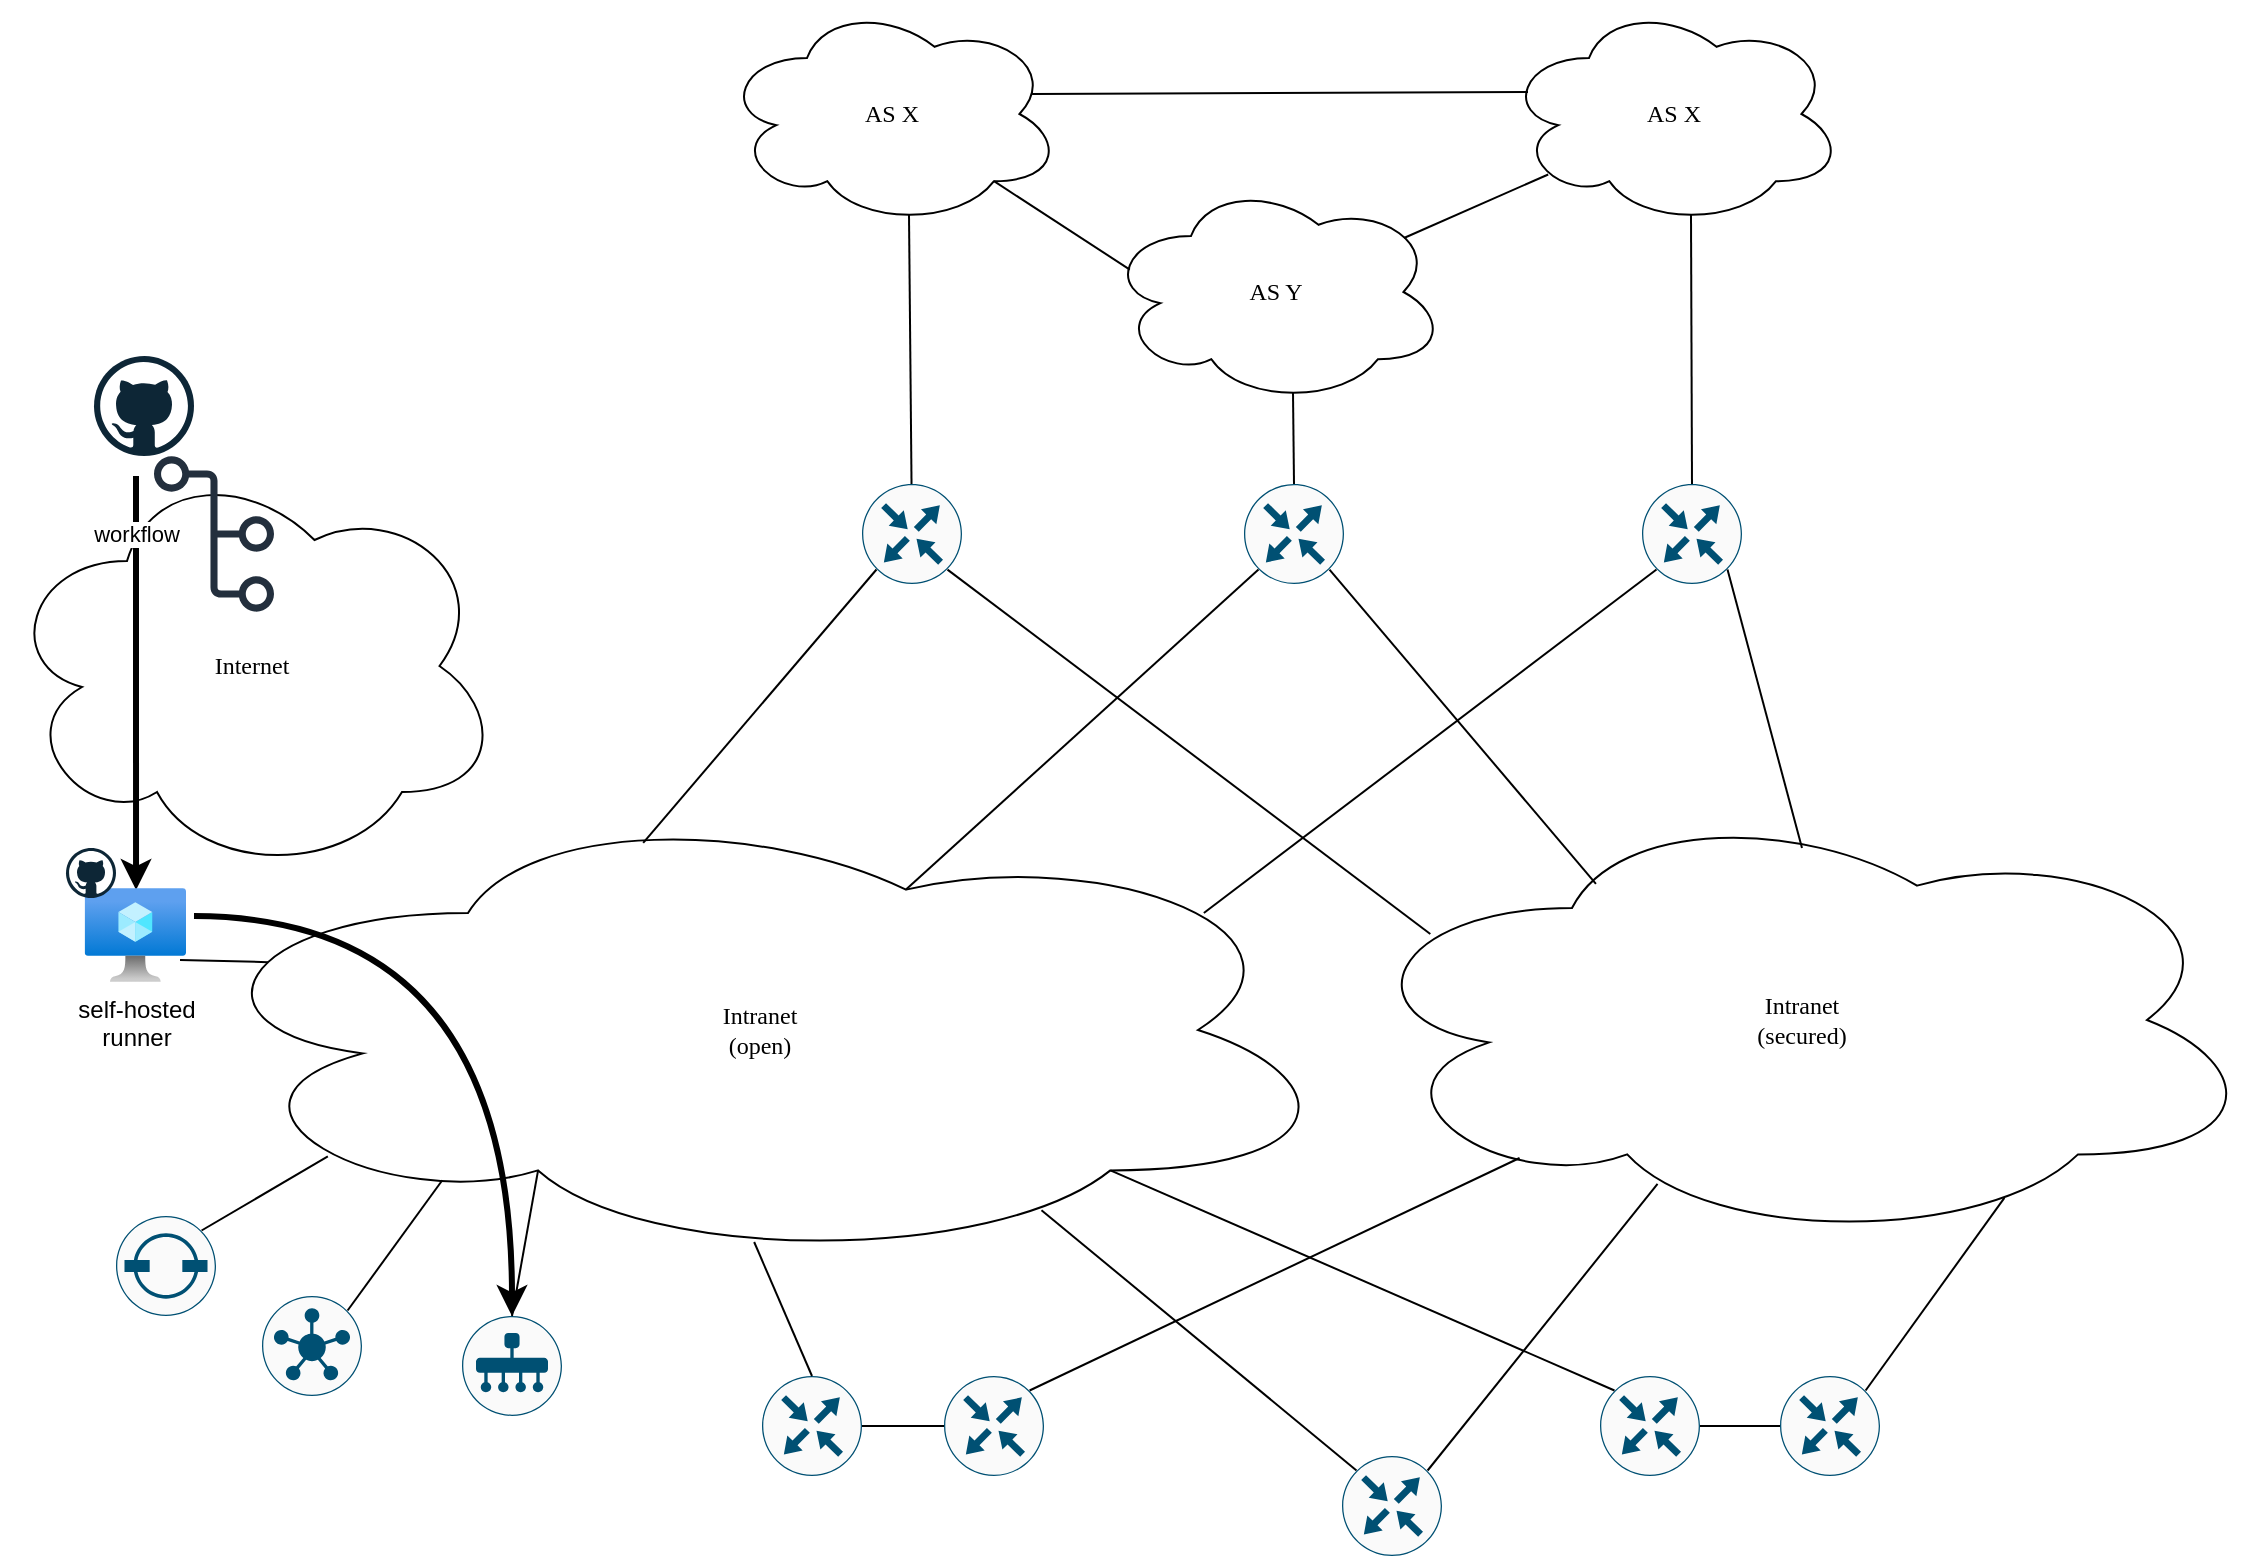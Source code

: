 <mxfile version="26.2.2">
  <diagram name="Strona-1" id="TAWg3cv4MUI7SG6aaTCA">
    <mxGraphModel dx="2068" dy="1201" grid="1" gridSize="10" guides="1" tooltips="1" connect="1" arrows="1" fold="1" page="1" pageScale="1" pageWidth="827" pageHeight="1169" math="0" shadow="0">
      <root>
        <mxCell id="0" />
        <mxCell id="1" parent="0" />
        <mxCell id="b8mOVBxSiegJ0ctqpOjZ-24" value="Internet" style="ellipse;shape=cloud;whiteSpace=wrap;html=1;labelBackgroundColor=none;align=center;verticalAlign=middle;fontFamily=Lucida Console;" parent="1" vertex="1">
          <mxGeometry x="90" y="299" width="250" height="210" as="geometry" />
        </mxCell>
        <mxCell id="b8mOVBxSiegJ0ctqpOjZ-13" value="Intranet&lt;div&gt;(open)&lt;/div&gt;" style="ellipse;shape=cloud;whiteSpace=wrap;html=1;labelBackgroundColor=none;fontFamily=Lucida Console;" parent="1" vertex="1">
          <mxGeometry x="177" y="469" width="584" height="234" as="geometry" />
        </mxCell>
        <mxCell id="b8mOVBxSiegJ0ctqpOjZ-1" value="" style="sketch=0;points=[[0.5,0,0],[1,0.5,0],[0.5,1,0],[0,0.5,0],[0.145,0.145,0],[0.856,0.145,0],[0.855,0.856,0],[0.145,0.855,0]];verticalLabelPosition=bottom;html=1;verticalAlign=top;aspect=fixed;align=center;pointerEvents=1;shape=mxgraph.cisco19.rect;prIcon=vmanage;fillColor=#FAFAFA;strokeColor=#005073;" parent="1" vertex="1">
          <mxGeometry x="320" y="729" width="50" height="50" as="geometry" />
        </mxCell>
        <mxCell id="b8mOVBxSiegJ0ctqpOjZ-2" value="" style="sketch=0;points=[[0.5,0,0],[1,0.5,0],[0.5,1,0],[0,0.5,0],[0.145,0.145,0],[0.856,0.145,0],[0.855,0.856,0],[0.145,0.855,0]];verticalLabelPosition=bottom;html=1;verticalAlign=top;aspect=fixed;align=center;pointerEvents=1;shape=mxgraph.cisco19.rect;prIcon=vsmart;fillColor=#FAFAFA;strokeColor=#005073;" parent="1" vertex="1">
          <mxGeometry x="220" y="719" width="50" height="50" as="geometry" />
        </mxCell>
        <mxCell id="b8mOVBxSiegJ0ctqpOjZ-3" value="" style="sketch=0;points=[[0.5,0,0],[1,0.5,0],[0.5,1,0],[0,0.5,0],[0.145,0.145,0],[0.856,0.145,0],[0.855,0.856,0],[0.145,0.855,0]];verticalLabelPosition=bottom;html=1;verticalAlign=top;aspect=fixed;align=center;pointerEvents=1;shape=mxgraph.cisco19.rect;prIcon=vbond;fillColor=#FAFAFA;strokeColor=#005073;" parent="1" vertex="1">
          <mxGeometry x="147" y="679" width="50" height="50" as="geometry" />
        </mxCell>
        <mxCell id="b8mOVBxSiegJ0ctqpOjZ-6" value="" style="sketch=0;outlineConnect=0;fontColor=#232F3E;gradientColor=none;fillColor=#232F3D;strokeColor=none;dashed=0;verticalLabelPosition=bottom;verticalAlign=top;align=center;html=1;fontSize=12;fontStyle=0;aspect=fixed;pointerEvents=1;shape=mxgraph.aws4.git_repository;" parent="1" vertex="1">
          <mxGeometry x="166" y="299" width="60" height="78" as="geometry" />
        </mxCell>
        <mxCell id="b8mOVBxSiegJ0ctqpOjZ-9" value="" style="dashed=0;outlineConnect=0;html=1;align=center;labelPosition=center;verticalLabelPosition=bottom;verticalAlign=top;shape=mxgraph.weblogos.github" parent="1" vertex="1">
          <mxGeometry x="136" y="249" width="50" height="50" as="geometry" />
        </mxCell>
        <mxCell id="b8mOVBxSiegJ0ctqpOjZ-12" value="" style="endArrow=classic;html=1;rounded=0;strokeWidth=3;entryX=0.507;entryY=0.021;entryDx=0;entryDy=0;entryPerimeter=0;" parent="1" target="b8mOVBxSiegJ0ctqpOjZ-22" edge="1">
          <mxGeometry width="50" height="50" relative="1" as="geometry">
            <mxPoint x="157" y="309" as="sourcePoint" />
            <mxPoint x="160" y="499" as="targetPoint" />
          </mxGeometry>
        </mxCell>
        <mxCell id="b8mOVBxSiegJ0ctqpOjZ-27" value="workflow" style="edgeLabel;html=1;align=center;verticalAlign=middle;resizable=0;points=[];" parent="b8mOVBxSiegJ0ctqpOjZ-12" vertex="1" connectable="0">
          <mxGeometry x="-0.188" y="1" relative="1" as="geometry">
            <mxPoint x="-1" y="-55" as="offset" />
          </mxGeometry>
        </mxCell>
        <mxCell id="b8mOVBxSiegJ0ctqpOjZ-15" value="" style="sketch=0;points=[[0.5,0,0],[1,0.5,0],[0.5,1,0],[0,0.5,0],[0.145,0.145,0],[0.856,0.145,0],[0.855,0.856,0],[0.145,0.855,0]];verticalLabelPosition=bottom;html=1;verticalAlign=top;aspect=fixed;align=center;pointerEvents=1;shape=mxgraph.cisco19.rect;prIcon=router;fillColor=#FAFAFA;strokeColor=#005073;" parent="1" vertex="1">
          <mxGeometry x="470" y="759" width="50" height="50" as="geometry" />
        </mxCell>
        <mxCell id="b8mOVBxSiegJ0ctqpOjZ-16" value="" style="sketch=0;points=[[0.5,0,0],[1,0.5,0],[0.5,1,0],[0,0.5,0],[0.145,0.145,0],[0.856,0.145,0],[0.855,0.856,0],[0.145,0.855,0]];verticalLabelPosition=bottom;html=1;verticalAlign=top;aspect=fixed;align=center;pointerEvents=1;shape=mxgraph.cisco19.rect;prIcon=router;fillColor=#FAFAFA;strokeColor=#005073;" parent="1" vertex="1">
          <mxGeometry x="561" y="759" width="50" height="50" as="geometry" />
        </mxCell>
        <mxCell id="b8mOVBxSiegJ0ctqpOjZ-17" value="" style="sketch=0;points=[[0.5,0,0],[1,0.5,0],[0.5,1,0],[0,0.5,0],[0.145,0.145,0],[0.856,0.145,0],[0.855,0.856,0],[0.145,0.855,0]];verticalLabelPosition=bottom;html=1;verticalAlign=top;aspect=fixed;align=center;pointerEvents=1;shape=mxgraph.cisco19.rect;prIcon=router;fillColor=#FAFAFA;strokeColor=#005073;" parent="1" vertex="1">
          <mxGeometry x="889" y="759" width="50" height="50" as="geometry" />
        </mxCell>
        <mxCell id="b8mOVBxSiegJ0ctqpOjZ-18" value="" style="sketch=0;points=[[0.5,0,0],[1,0.5,0],[0.5,1,0],[0,0.5,0],[0.145,0.145,0],[0.856,0.145,0],[0.855,0.856,0],[0.145,0.855,0]];verticalLabelPosition=bottom;html=1;verticalAlign=top;aspect=fixed;align=center;pointerEvents=1;shape=mxgraph.cisco19.rect;prIcon=router;fillColor=#FAFAFA;strokeColor=#005073;" parent="1" vertex="1">
          <mxGeometry x="979" y="759" width="50" height="50" as="geometry" />
        </mxCell>
        <mxCell id="b8mOVBxSiegJ0ctqpOjZ-22" value="self-hosted&lt;div&gt;runner&lt;/div&gt;" style="image;aspect=fixed;html=1;points=[];align=center;fontSize=12;image=img/lib/azure2/compute/Virtual_Machine.svg;" parent="1" vertex="1">
          <mxGeometry x="131.33" y="515" width="50.67" height="47" as="geometry" />
        </mxCell>
        <mxCell id="b8mOVBxSiegJ0ctqpOjZ-11" value="" style="dashed=0;outlineConnect=0;html=1;align=center;labelPosition=center;verticalLabelPosition=bottom;verticalAlign=top;shape=mxgraph.weblogos.github;labelBackgroundColor=none;" parent="1" vertex="1">
          <mxGeometry x="122" y="495" width="25" height="25" as="geometry" />
        </mxCell>
        <mxCell id="b8mOVBxSiegJ0ctqpOjZ-25" value="" style="endArrow=classic;html=1;rounded=0;edgeStyle=orthogonalEdgeStyle;curved=1;strokeWidth=3;" parent="1" target="b8mOVBxSiegJ0ctqpOjZ-1" edge="1">
          <mxGeometry width="50" height="50" relative="1" as="geometry">
            <mxPoint x="186" y="529" as="sourcePoint" />
            <mxPoint x="380" y="749" as="targetPoint" />
            <Array as="points" />
          </mxGeometry>
        </mxCell>
        <mxCell id="b8mOVBxSiegJ0ctqpOjZ-28" value="Intranet&lt;div&gt;(secured)&lt;/div&gt;" style="ellipse;shape=cloud;whiteSpace=wrap;html=1;labelBackgroundColor=none;fontFamily=Lucida Console;" parent="1" vertex="1">
          <mxGeometry x="760" y="469" width="460" height="224" as="geometry" />
        </mxCell>
        <mxCell id="b8mOVBxSiegJ0ctqpOjZ-29" value="" style="endArrow=none;html=1;rounded=0;exitX=0.856;exitY=0.145;exitDx=0;exitDy=0;exitPerimeter=0;entryX=0.72;entryY=0.897;entryDx=0;entryDy=0;entryPerimeter=0;" parent="1" source="b8mOVBxSiegJ0ctqpOjZ-18" target="b8mOVBxSiegJ0ctqpOjZ-28" edge="1">
          <mxGeometry width="50" height="50" relative="1" as="geometry">
            <mxPoint x="800" y="775" as="sourcePoint" />
            <mxPoint x="1100" y="669" as="targetPoint" />
          </mxGeometry>
        </mxCell>
        <mxCell id="b8mOVBxSiegJ0ctqpOjZ-31" value="" style="endArrow=none;html=1;rounded=0;exitX=1;exitY=0.5;exitDx=0;exitDy=0;exitPerimeter=0;entryX=0;entryY=0.5;entryDx=0;entryDy=0;entryPerimeter=0;" parent="1" source="b8mOVBxSiegJ0ctqpOjZ-17" target="b8mOVBxSiegJ0ctqpOjZ-18" edge="1">
          <mxGeometry width="50" height="50" relative="1" as="geometry">
            <mxPoint x="1029" y="599" as="sourcePoint" />
            <mxPoint x="1079" y="549" as="targetPoint" />
          </mxGeometry>
        </mxCell>
        <mxCell id="b8mOVBxSiegJ0ctqpOjZ-33" value="" style="endArrow=none;html=1;rounded=0;exitX=0.145;exitY=0.145;exitDx=0;exitDy=0;exitPerimeter=0;entryX=0.8;entryY=0.8;entryDx=0;entryDy=0;entryPerimeter=0;" parent="1" source="b8mOVBxSiegJ0ctqpOjZ-17" target="b8mOVBxSiegJ0ctqpOjZ-13" edge="1">
          <mxGeometry width="50" height="50" relative="1" as="geometry">
            <mxPoint x="850" y="599" as="sourcePoint" />
            <mxPoint x="900" y="549" as="targetPoint" />
          </mxGeometry>
        </mxCell>
        <mxCell id="b8mOVBxSiegJ0ctqpOjZ-34" value="" style="endArrow=none;html=1;rounded=0;exitX=0.5;exitY=0;exitDx=0;exitDy=0;exitPerimeter=0;entryX=0.31;entryY=0.8;entryDx=0;entryDy=0;entryPerimeter=0;" parent="1" source="b8mOVBxSiegJ0ctqpOjZ-1" target="b8mOVBxSiegJ0ctqpOjZ-13" edge="1">
          <mxGeometry width="50" height="50" relative="1" as="geometry">
            <mxPoint x="850" y="599" as="sourcePoint" />
            <mxPoint x="900" y="549" as="targetPoint" />
          </mxGeometry>
        </mxCell>
        <mxCell id="b8mOVBxSiegJ0ctqpOjZ-35" value="" style="endArrow=none;html=1;rounded=0;exitX=0.941;exitY=0.766;exitDx=0;exitDy=0;exitPerimeter=0;entryX=0.079;entryY=0.355;entryDx=0;entryDy=0;entryPerimeter=0;" parent="1" source="b8mOVBxSiegJ0ctqpOjZ-22" target="b8mOVBxSiegJ0ctqpOjZ-13" edge="1">
          <mxGeometry width="50" height="50" relative="1" as="geometry">
            <mxPoint x="850" y="599" as="sourcePoint" />
            <mxPoint x="900" y="549" as="targetPoint" />
          </mxGeometry>
        </mxCell>
        <mxCell id="b8mOVBxSiegJ0ctqpOjZ-36" value="" style="endArrow=none;html=1;rounded=0;exitX=0.856;exitY=0.145;exitDx=0;exitDy=0;exitPerimeter=0;entryX=0.13;entryY=0.77;entryDx=0;entryDy=0;entryPerimeter=0;" parent="1" source="b8mOVBxSiegJ0ctqpOjZ-3" target="b8mOVBxSiegJ0ctqpOjZ-13" edge="1">
          <mxGeometry width="50" height="50" relative="1" as="geometry">
            <mxPoint x="850" y="599" as="sourcePoint" />
            <mxPoint x="900" y="549" as="targetPoint" />
          </mxGeometry>
        </mxCell>
        <mxCell id="b8mOVBxSiegJ0ctqpOjZ-37" value="" style="endArrow=none;html=1;rounded=0;exitX=0.856;exitY=0.145;exitDx=0;exitDy=0;exitPerimeter=0;entryX=0.228;entryY=0.821;entryDx=0;entryDy=0;entryPerimeter=0;" parent="1" source="b8mOVBxSiegJ0ctqpOjZ-2" target="b8mOVBxSiegJ0ctqpOjZ-13" edge="1">
          <mxGeometry width="50" height="50" relative="1" as="geometry">
            <mxPoint x="850" y="599" as="sourcePoint" />
            <mxPoint x="900" y="549" as="targetPoint" />
          </mxGeometry>
        </mxCell>
        <mxCell id="b8mOVBxSiegJ0ctqpOjZ-38" value="" style="sketch=0;points=[[0.5,0,0],[1,0.5,0],[0.5,1,0],[0,0.5,0],[0.145,0.145,0],[0.856,0.145,0],[0.855,0.856,0],[0.145,0.855,0]];verticalLabelPosition=bottom;html=1;verticalAlign=top;aspect=fixed;align=center;pointerEvents=1;shape=mxgraph.cisco19.rect;prIcon=router;fillColor=#FAFAFA;strokeColor=#005073;" parent="1" vertex="1">
          <mxGeometry x="520" y="313" width="50" height="50" as="geometry" />
        </mxCell>
        <mxCell id="b8mOVBxSiegJ0ctqpOjZ-39" value="" style="sketch=0;points=[[0.5,0,0],[1,0.5,0],[0.5,1,0],[0,0.5,0],[0.145,0.145,0],[0.856,0.145,0],[0.855,0.856,0],[0.145,0.855,0]];verticalLabelPosition=bottom;html=1;verticalAlign=top;aspect=fixed;align=center;pointerEvents=1;shape=mxgraph.cisco19.rect;prIcon=router;fillColor=#FAFAFA;strokeColor=#005073;" parent="1" vertex="1">
          <mxGeometry x="711" y="313" width="50" height="50" as="geometry" />
        </mxCell>
        <mxCell id="b8mOVBxSiegJ0ctqpOjZ-40" value="" style="sketch=0;points=[[0.5,0,0],[1,0.5,0],[0.5,1,0],[0,0.5,0],[0.145,0.145,0],[0.856,0.145,0],[0.855,0.856,0],[0.145,0.855,0]];verticalLabelPosition=bottom;html=1;verticalAlign=top;aspect=fixed;align=center;pointerEvents=1;shape=mxgraph.cisco19.rect;prIcon=router;fillColor=#FAFAFA;strokeColor=#005073;" parent="1" vertex="1">
          <mxGeometry x="910" y="313" width="50" height="50" as="geometry" />
        </mxCell>
        <mxCell id="b8mOVBxSiegJ0ctqpOjZ-41" value="" style="endArrow=none;html=1;rounded=0;entryX=0.855;entryY=0.856;entryDx=0;entryDy=0;entryPerimeter=0;exitX=0.5;exitY=0.116;exitDx=0;exitDy=0;exitPerimeter=0;" parent="1" source="b8mOVBxSiegJ0ctqpOjZ-28" target="b8mOVBxSiegJ0ctqpOjZ-40" edge="1">
          <mxGeometry width="50" height="50" relative="1" as="geometry">
            <mxPoint x="850" y="699" as="sourcePoint" />
            <mxPoint x="900" y="649" as="targetPoint" />
          </mxGeometry>
        </mxCell>
        <mxCell id="b8mOVBxSiegJ0ctqpOjZ-42" value="" style="endArrow=none;html=1;rounded=0;entryX=0.855;entryY=0.856;entryDx=0;entryDy=0;entryPerimeter=0;exitX=0.276;exitY=0.196;exitDx=0;exitDy=0;exitPerimeter=0;" parent="1" source="b8mOVBxSiegJ0ctqpOjZ-28" target="b8mOVBxSiegJ0ctqpOjZ-39" edge="1">
          <mxGeometry width="50" height="50" relative="1" as="geometry">
            <mxPoint x="850" y="699" as="sourcePoint" />
            <mxPoint x="900" y="649" as="targetPoint" />
          </mxGeometry>
        </mxCell>
        <mxCell id="b8mOVBxSiegJ0ctqpOjZ-43" value="" style="endArrow=none;html=1;rounded=0;entryX=0.855;entryY=0.856;entryDx=0;entryDy=0;entryPerimeter=0;exitX=0.096;exitY=0.308;exitDx=0;exitDy=0;exitPerimeter=0;" parent="1" source="b8mOVBxSiegJ0ctqpOjZ-28" target="b8mOVBxSiegJ0ctqpOjZ-38" edge="1">
          <mxGeometry width="50" height="50" relative="1" as="geometry">
            <mxPoint x="850" y="699" as="sourcePoint" />
            <mxPoint x="900" y="649" as="targetPoint" />
          </mxGeometry>
        </mxCell>
        <mxCell id="b8mOVBxSiegJ0ctqpOjZ-44" value="" style="endArrow=none;html=1;rounded=0;entryX=0.145;entryY=0.855;entryDx=0;entryDy=0;entryPerimeter=0;exitX=0.4;exitY=0.1;exitDx=0;exitDy=0;exitPerimeter=0;" parent="1" source="b8mOVBxSiegJ0ctqpOjZ-13" target="b8mOVBxSiegJ0ctqpOjZ-38" edge="1">
          <mxGeometry width="50" height="50" relative="1" as="geometry">
            <mxPoint x="850" y="699" as="sourcePoint" />
            <mxPoint x="900" y="649" as="targetPoint" />
          </mxGeometry>
        </mxCell>
        <mxCell id="b8mOVBxSiegJ0ctqpOjZ-45" value="" style="endArrow=none;html=1;rounded=0;entryX=0.145;entryY=0.855;entryDx=0;entryDy=0;entryPerimeter=0;exitX=0.625;exitY=0.2;exitDx=0;exitDy=0;exitPerimeter=0;" parent="1" source="b8mOVBxSiegJ0ctqpOjZ-13" target="b8mOVBxSiegJ0ctqpOjZ-39" edge="1">
          <mxGeometry width="50" height="50" relative="1" as="geometry">
            <mxPoint x="850" y="699" as="sourcePoint" />
            <mxPoint x="900" y="649" as="targetPoint" />
          </mxGeometry>
        </mxCell>
        <mxCell id="b8mOVBxSiegJ0ctqpOjZ-46" value="" style="endArrow=none;html=1;rounded=0;entryX=0.145;entryY=0.855;entryDx=0;entryDy=0;entryPerimeter=0;exitX=0.88;exitY=0.25;exitDx=0;exitDy=0;exitPerimeter=0;" parent="1" source="b8mOVBxSiegJ0ctqpOjZ-13" target="b8mOVBxSiegJ0ctqpOjZ-40" edge="1">
          <mxGeometry width="50" height="50" relative="1" as="geometry">
            <mxPoint x="850" y="699" as="sourcePoint" />
            <mxPoint x="900" y="649" as="targetPoint" />
          </mxGeometry>
        </mxCell>
        <mxCell id="b8mOVBxSiegJ0ctqpOjZ-47" value="" style="endArrow=none;html=1;rounded=0;entryX=0.495;entryY=0.953;entryDx=0;entryDy=0;entryPerimeter=0;exitX=0.5;exitY=0;exitDx=0;exitDy=0;exitPerimeter=0;" parent="1" target="b8mOVBxSiegJ0ctqpOjZ-13" edge="1" source="b8mOVBxSiegJ0ctqpOjZ-15">
          <mxGeometry width="50" height="50" relative="1" as="geometry">
            <mxPoint x="469" y="759" as="sourcePoint" />
            <mxPoint x="519" y="709" as="targetPoint" />
          </mxGeometry>
        </mxCell>
        <mxCell id="b8mOVBxSiegJ0ctqpOjZ-48" value="" style="endArrow=none;html=1;rounded=0;exitX=0.856;exitY=0.145;exitDx=0;exitDy=0;exitPerimeter=0;entryX=0.193;entryY=0.808;entryDx=0;entryDy=0;entryPerimeter=0;" parent="1" source="b8mOVBxSiegJ0ctqpOjZ-16" target="b8mOVBxSiegJ0ctqpOjZ-28" edge="1">
          <mxGeometry width="50" height="50" relative="1" as="geometry">
            <mxPoint x="510" y="749" as="sourcePoint" />
            <mxPoint x="560" y="699" as="targetPoint" />
          </mxGeometry>
        </mxCell>
        <mxCell id="t32ZhQDPoRBqvyD3N0vk-1" value="" style="endArrow=none;html=1;rounded=0;exitX=1;exitY=0.5;exitDx=0;exitDy=0;exitPerimeter=0;entryX=0;entryY=0.5;entryDx=0;entryDy=0;entryPerimeter=0;" edge="1" parent="1" source="b8mOVBxSiegJ0ctqpOjZ-15" target="b8mOVBxSiegJ0ctqpOjZ-16">
          <mxGeometry width="50" height="50" relative="1" as="geometry">
            <mxPoint x="740" y="749" as="sourcePoint" />
            <mxPoint x="790" y="699" as="targetPoint" />
          </mxGeometry>
        </mxCell>
        <mxCell id="t32ZhQDPoRBqvyD3N0vk-2" value="" style="sketch=0;points=[[0.5,0,0],[1,0.5,0],[0.5,1,0],[0,0.5,0],[0.145,0.145,0],[0.856,0.145,0],[0.855,0.856,0],[0.145,0.855,0]];verticalLabelPosition=bottom;html=1;verticalAlign=top;aspect=fixed;align=center;pointerEvents=1;shape=mxgraph.cisco19.rect;prIcon=router;fillColor=#FAFAFA;strokeColor=#005073;" vertex="1" parent="1">
          <mxGeometry x="760" y="799" width="50" height="50" as="geometry" />
        </mxCell>
        <mxCell id="t32ZhQDPoRBqvyD3N0vk-3" value="" style="endArrow=none;html=1;rounded=0;exitX=0.856;exitY=0.145;exitDx=0;exitDy=0;exitPerimeter=0;entryX=0.343;entryY=0.866;entryDx=0;entryDy=0;entryPerimeter=0;" edge="1" parent="1" source="t32ZhQDPoRBqvyD3N0vk-2" target="b8mOVBxSiegJ0ctqpOjZ-28">
          <mxGeometry width="50" height="50" relative="1" as="geometry">
            <mxPoint x="740" y="749" as="sourcePoint" />
            <mxPoint x="790" y="699" as="targetPoint" />
          </mxGeometry>
        </mxCell>
        <mxCell id="t32ZhQDPoRBqvyD3N0vk-4" value="" style="endArrow=none;html=1;rounded=0;exitX=0.145;exitY=0.145;exitDx=0;exitDy=0;exitPerimeter=0;entryX=0.741;entryY=0.885;entryDx=0;entryDy=0;entryPerimeter=0;" edge="1" parent="1" source="t32ZhQDPoRBqvyD3N0vk-2" target="b8mOVBxSiegJ0ctqpOjZ-13">
          <mxGeometry width="50" height="50" relative="1" as="geometry">
            <mxPoint x="740" y="749" as="sourcePoint" />
            <mxPoint x="790" y="699" as="targetPoint" />
          </mxGeometry>
        </mxCell>
        <mxCell id="t32ZhQDPoRBqvyD3N0vk-5" value="AS X" style="ellipse;shape=cloud;whiteSpace=wrap;html=1;labelBackgroundColor=none;fontFamily=Lucida Console;" vertex="1" parent="1">
          <mxGeometry x="450" y="72" width="170" height="112" as="geometry" />
        </mxCell>
        <mxCell id="t32ZhQDPoRBqvyD3N0vk-6" value="AS Y" style="ellipse;shape=cloud;whiteSpace=wrap;html=1;labelBackgroundColor=none;fontFamily=Lucida Console;" vertex="1" parent="1">
          <mxGeometry x="642" y="161" width="170" height="112" as="geometry" />
        </mxCell>
        <mxCell id="t32ZhQDPoRBqvyD3N0vk-7" value="AS X" style="ellipse;shape=cloud;whiteSpace=wrap;html=1;labelBackgroundColor=none;fontFamily=Lucida Console;" vertex="1" parent="1">
          <mxGeometry x="841" y="72" width="170" height="112" as="geometry" />
        </mxCell>
        <mxCell id="t32ZhQDPoRBqvyD3N0vk-8" value="" style="endArrow=none;html=1;rounded=0;entryX=0.55;entryY=0.95;entryDx=0;entryDy=0;entryPerimeter=0;" edge="1" parent="1" source="b8mOVBxSiegJ0ctqpOjZ-38" target="t32ZhQDPoRBqvyD3N0vk-5">
          <mxGeometry width="50" height="50" relative="1" as="geometry">
            <mxPoint x="660" y="540" as="sourcePoint" />
            <mxPoint x="710" y="490" as="targetPoint" />
          </mxGeometry>
        </mxCell>
        <mxCell id="t32ZhQDPoRBqvyD3N0vk-9" value="" style="endArrow=none;html=1;rounded=0;entryX=0.55;entryY=0.95;entryDx=0;entryDy=0;entryPerimeter=0;exitX=0.5;exitY=0;exitDx=0;exitDy=0;exitPerimeter=0;" edge="1" parent="1" source="b8mOVBxSiegJ0ctqpOjZ-39" target="t32ZhQDPoRBqvyD3N0vk-6">
          <mxGeometry width="50" height="50" relative="1" as="geometry">
            <mxPoint x="660" y="540" as="sourcePoint" />
            <mxPoint x="710" y="490" as="targetPoint" />
          </mxGeometry>
        </mxCell>
        <mxCell id="t32ZhQDPoRBqvyD3N0vk-10" value="" style="endArrow=none;html=1;rounded=0;entryX=0.55;entryY=0.95;entryDx=0;entryDy=0;entryPerimeter=0;exitX=0.5;exitY=0;exitDx=0;exitDy=0;exitPerimeter=0;" edge="1" parent="1" source="b8mOVBxSiegJ0ctqpOjZ-40" target="t32ZhQDPoRBqvyD3N0vk-7">
          <mxGeometry width="50" height="50" relative="1" as="geometry">
            <mxPoint x="660" y="540" as="sourcePoint" />
            <mxPoint x="710" y="490" as="targetPoint" />
          </mxGeometry>
        </mxCell>
        <mxCell id="t32ZhQDPoRBqvyD3N0vk-11" value="" style="endArrow=none;html=1;rounded=0;exitX=0.8;exitY=0.8;exitDx=0;exitDy=0;exitPerimeter=0;entryX=0.07;entryY=0.4;entryDx=0;entryDy=0;entryPerimeter=0;" edge="1" parent="1" source="t32ZhQDPoRBqvyD3N0vk-5" target="t32ZhQDPoRBqvyD3N0vk-6">
          <mxGeometry width="50" height="50" relative="1" as="geometry">
            <mxPoint x="660" y="540" as="sourcePoint" />
            <mxPoint x="710" y="490" as="targetPoint" />
          </mxGeometry>
        </mxCell>
        <mxCell id="t32ZhQDPoRBqvyD3N0vk-12" value="" style="endArrow=none;html=1;rounded=0;entryX=0.13;entryY=0.77;entryDx=0;entryDy=0;entryPerimeter=0;" edge="1" parent="1" target="t32ZhQDPoRBqvyD3N0vk-7">
          <mxGeometry width="50" height="50" relative="1" as="geometry">
            <mxPoint x="791" y="190" as="sourcePoint" />
            <mxPoint x="841" y="140" as="targetPoint" />
          </mxGeometry>
        </mxCell>
        <mxCell id="t32ZhQDPoRBqvyD3N0vk-13" value="" style="endArrow=none;html=1;rounded=0;exitX=0.912;exitY=0.411;exitDx=0;exitDy=0;exitPerimeter=0;" edge="1" parent="1" source="t32ZhQDPoRBqvyD3N0vk-5">
          <mxGeometry width="50" height="50" relative="1" as="geometry">
            <mxPoint x="660" y="540" as="sourcePoint" />
            <mxPoint x="853" y="117" as="targetPoint" />
          </mxGeometry>
        </mxCell>
      </root>
    </mxGraphModel>
  </diagram>
</mxfile>
